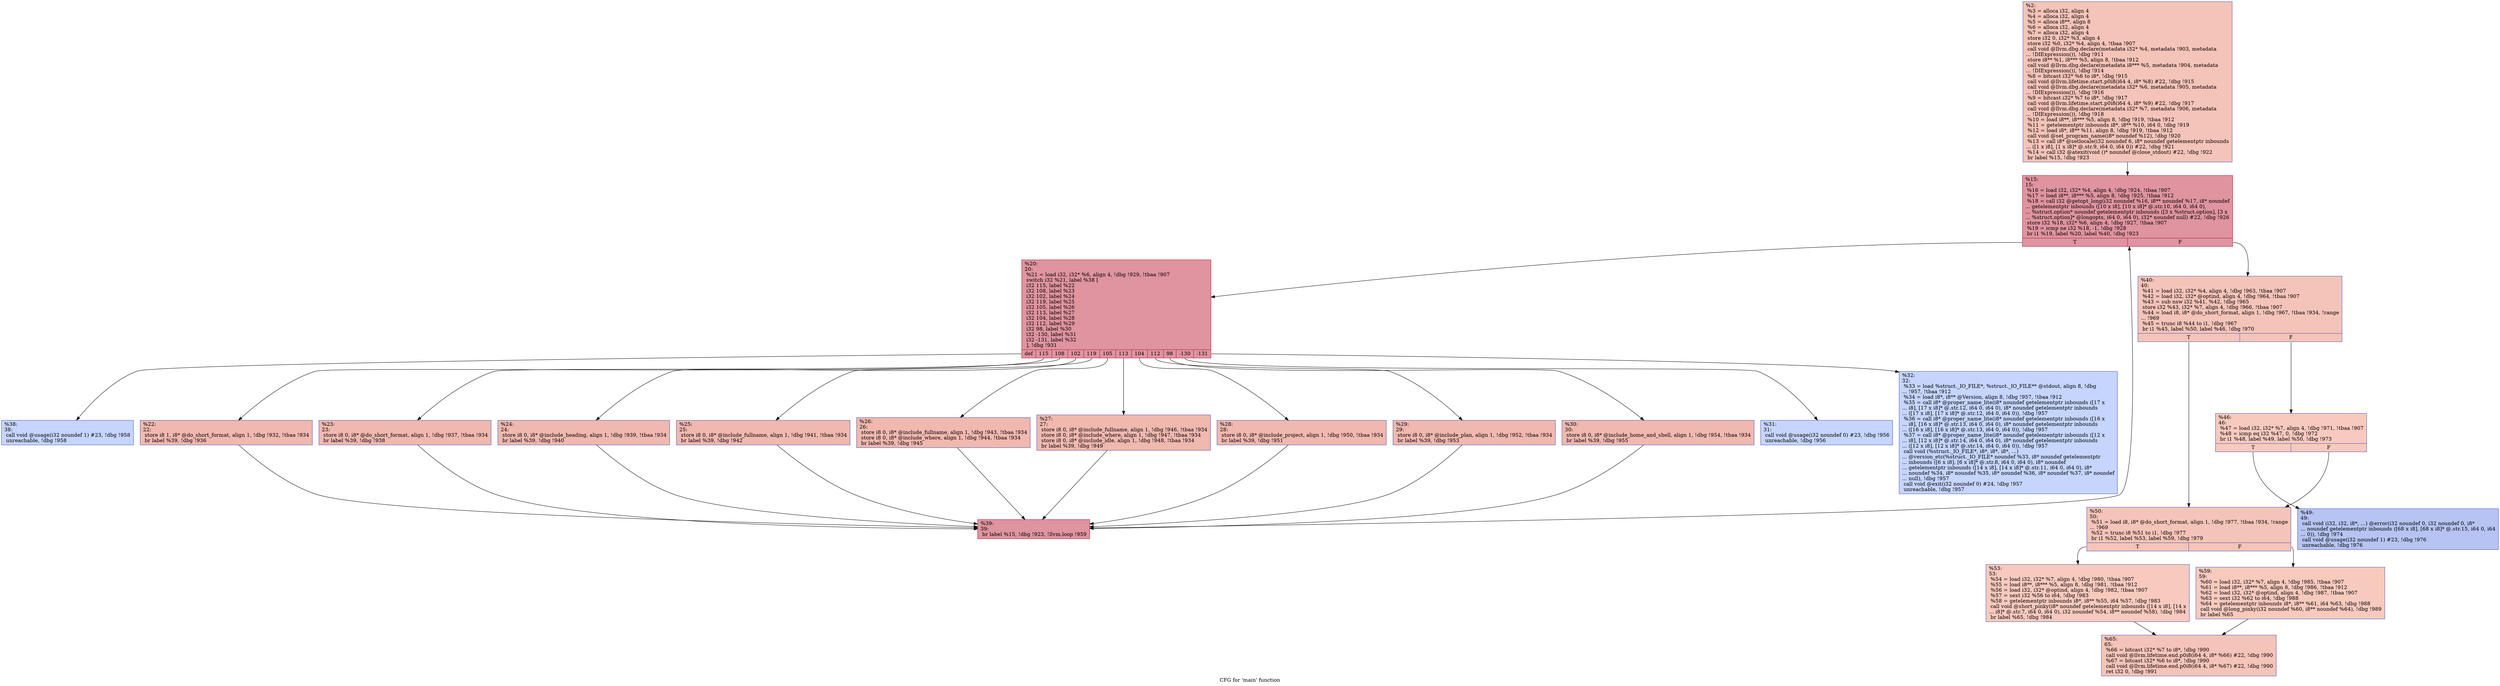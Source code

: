 digraph "CFG for 'main' function" {
	label="CFG for 'main' function";

	Node0x1cffbd0 [shape=record,color="#3d50c3ff", style=filled, fillcolor="#e97a5f70",label="{%2:\l  %3 = alloca i32, align 4\l  %4 = alloca i32, align 4\l  %5 = alloca i8**, align 8\l  %6 = alloca i32, align 4\l  %7 = alloca i32, align 4\l  store i32 0, i32* %3, align 4\l  store i32 %0, i32* %4, align 4, !tbaa !907\l  call void @llvm.dbg.declare(metadata i32* %4, metadata !903, metadata\l... !DIExpression()), !dbg !911\l  store i8** %1, i8*** %5, align 8, !tbaa !912\l  call void @llvm.dbg.declare(metadata i8*** %5, metadata !904, metadata\l... !DIExpression()), !dbg !914\l  %8 = bitcast i32* %6 to i8*, !dbg !915\l  call void @llvm.lifetime.start.p0i8(i64 4, i8* %8) #22, !dbg !915\l  call void @llvm.dbg.declare(metadata i32* %6, metadata !905, metadata\l... !DIExpression()), !dbg !916\l  %9 = bitcast i32* %7 to i8*, !dbg !917\l  call void @llvm.lifetime.start.p0i8(i64 4, i8* %9) #22, !dbg !917\l  call void @llvm.dbg.declare(metadata i32* %7, metadata !906, metadata\l... !DIExpression()), !dbg !918\l  %10 = load i8**, i8*** %5, align 8, !dbg !919, !tbaa !912\l  %11 = getelementptr inbounds i8*, i8** %10, i64 0, !dbg !919\l  %12 = load i8*, i8** %11, align 8, !dbg !919, !tbaa !912\l  call void @set_program_name(i8* noundef %12), !dbg !920\l  %13 = call i8* @setlocale(i32 noundef 6, i8* noundef getelementptr inbounds\l... ([1 x i8], [1 x i8]* @.str.9, i64 0, i64 0)) #22, !dbg !921\l  %14 = call i32 @atexit(void ()* noundef @close_stdout) #22, !dbg !922\l  br label %15, !dbg !923\l}"];
	Node0x1cffbd0 -> Node0x1cf6230;
	Node0x1cf6230 [shape=record,color="#b70d28ff", style=filled, fillcolor="#b70d2870",label="{%15:\l15:                                               \l  %16 = load i32, i32* %4, align 4, !dbg !924, !tbaa !907\l  %17 = load i8**, i8*** %5, align 8, !dbg !925, !tbaa !912\l  %18 = call i32 @getopt_long(i32 noundef %16, i8** noundef %17, i8* noundef\l... getelementptr inbounds ([10 x i8], [10 x i8]* @.str.10, i64 0, i64 0),\l... %struct.option* noundef getelementptr inbounds ([3 x %struct.option], [3 x\l... %struct.option]* @longopts, i64 0, i64 0), i32* noundef null) #22, !dbg !926\l  store i32 %18, i32* %6, align 4, !dbg !927, !tbaa !907\l  %19 = icmp ne i32 %18, -1, !dbg !928\l  br i1 %19, label %20, label %40, !dbg !923\l|{<s0>T|<s1>F}}"];
	Node0x1cf6230:s0 -> Node0x1cf6280;
	Node0x1cf6230:s1 -> Node0x1cf66e0;
	Node0x1cf6280 [shape=record,color="#b70d28ff", style=filled, fillcolor="#b70d2870",label="{%20:\l20:                                               \l  %21 = load i32, i32* %6, align 4, !dbg !929, !tbaa !907\l  switch i32 %21, label %38 [\l    i32 115, label %22\l    i32 108, label %23\l    i32 102, label %24\l    i32 119, label %25\l    i32 105, label %26\l    i32 113, label %27\l    i32 104, label %28\l    i32 112, label %29\l    i32 98, label %30\l    i32 -130, label %31\l    i32 -131, label %32\l  ], !dbg !931\l|{<s0>def|<s1>115|<s2>108|<s3>102|<s4>119|<s5>105|<s6>113|<s7>104|<s8>112|<s9>98|<s10>-130|<s11>-131}}"];
	Node0x1cf6280:s0 -> Node0x1cf6640;
	Node0x1cf6280:s1 -> Node0x1cf62d0;
	Node0x1cf6280:s2 -> Node0x1cf6320;
	Node0x1cf6280:s3 -> Node0x1cf6370;
	Node0x1cf6280:s4 -> Node0x1cf63c0;
	Node0x1cf6280:s5 -> Node0x1cf6410;
	Node0x1cf6280:s6 -> Node0x1cf6460;
	Node0x1cf6280:s7 -> Node0x1cf64b0;
	Node0x1cf6280:s8 -> Node0x1cf6500;
	Node0x1cf6280:s9 -> Node0x1cf6550;
	Node0x1cf6280:s10 -> Node0x1cf65a0;
	Node0x1cf6280:s11 -> Node0x1cf65f0;
	Node0x1cf62d0 [shape=record,color="#3d50c3ff", style=filled, fillcolor="#dc5d4a70",label="{%22:\l22:                                               \l  store i8 1, i8* @do_short_format, align 1, !dbg !932, !tbaa !934\l  br label %39, !dbg !936\l}"];
	Node0x1cf62d0 -> Node0x1cf6690;
	Node0x1cf6320 [shape=record,color="#3d50c3ff", style=filled, fillcolor="#dc5d4a70",label="{%23:\l23:                                               \l  store i8 0, i8* @do_short_format, align 1, !dbg !937, !tbaa !934\l  br label %39, !dbg !938\l}"];
	Node0x1cf6320 -> Node0x1cf6690;
	Node0x1cf6370 [shape=record,color="#3d50c3ff", style=filled, fillcolor="#dc5d4a70",label="{%24:\l24:                                               \l  store i8 0, i8* @include_heading, align 1, !dbg !939, !tbaa !934\l  br label %39, !dbg !940\l}"];
	Node0x1cf6370 -> Node0x1cf6690;
	Node0x1cf63c0 [shape=record,color="#3d50c3ff", style=filled, fillcolor="#dc5d4a70",label="{%25:\l25:                                               \l  store i8 0, i8* @include_fullname, align 1, !dbg !941, !tbaa !934\l  br label %39, !dbg !942\l}"];
	Node0x1cf63c0 -> Node0x1cf6690;
	Node0x1cf6410 [shape=record,color="#3d50c3ff", style=filled, fillcolor="#dc5d4a70",label="{%26:\l26:                                               \l  store i8 0, i8* @include_fullname, align 1, !dbg !943, !tbaa !934\l  store i8 0, i8* @include_where, align 1, !dbg !944, !tbaa !934\l  br label %39, !dbg !945\l}"];
	Node0x1cf6410 -> Node0x1cf6690;
	Node0x1cf6460 [shape=record,color="#3d50c3ff", style=filled, fillcolor="#dc5d4a70",label="{%27:\l27:                                               \l  store i8 0, i8* @include_fullname, align 1, !dbg !946, !tbaa !934\l  store i8 0, i8* @include_where, align 1, !dbg !947, !tbaa !934\l  store i8 0, i8* @include_idle, align 1, !dbg !948, !tbaa !934\l  br label %39, !dbg !949\l}"];
	Node0x1cf6460 -> Node0x1cf6690;
	Node0x1cf64b0 [shape=record,color="#3d50c3ff", style=filled, fillcolor="#dc5d4a70",label="{%28:\l28:                                               \l  store i8 0, i8* @include_project, align 1, !dbg !950, !tbaa !934\l  br label %39, !dbg !951\l}"];
	Node0x1cf64b0 -> Node0x1cf6690;
	Node0x1cf6500 [shape=record,color="#3d50c3ff", style=filled, fillcolor="#dc5d4a70",label="{%29:\l29:                                               \l  store i8 0, i8* @include_plan, align 1, !dbg !952, !tbaa !934\l  br label %39, !dbg !953\l}"];
	Node0x1cf6500 -> Node0x1cf6690;
	Node0x1cf6550 [shape=record,color="#3d50c3ff", style=filled, fillcolor="#dc5d4a70",label="{%30:\l30:                                               \l  store i8 0, i8* @include_home_and_shell, align 1, !dbg !954, !tbaa !934\l  br label %39, !dbg !955\l}"];
	Node0x1cf6550 -> Node0x1cf6690;
	Node0x1cf65a0 [shape=record,color="#3d50c3ff", style=filled, fillcolor="#7ea1fa70",label="{%31:\l31:                                               \l  call void @usage(i32 noundef 0) #23, !dbg !956\l  unreachable, !dbg !956\l}"];
	Node0x1cf65f0 [shape=record,color="#3d50c3ff", style=filled, fillcolor="#7ea1fa70",label="{%32:\l32:                                               \l  %33 = load %struct._IO_FILE*, %struct._IO_FILE** @stdout, align 8, !dbg\l... !957, !tbaa !912\l  %34 = load i8*, i8** @Version, align 8, !dbg !957, !tbaa !912\l  %35 = call i8* @proper_name_lite(i8* noundef getelementptr inbounds ([17 x\l... i8], [17 x i8]* @.str.12, i64 0, i64 0), i8* noundef getelementptr inbounds\l... ([17 x i8], [17 x i8]* @.str.12, i64 0, i64 0)), !dbg !957\l  %36 = call i8* @proper_name_lite(i8* noundef getelementptr inbounds ([16 x\l... i8], [16 x i8]* @.str.13, i64 0, i64 0), i8* noundef getelementptr inbounds\l... ([16 x i8], [16 x i8]* @.str.13, i64 0, i64 0)), !dbg !957\l  %37 = call i8* @proper_name_lite(i8* noundef getelementptr inbounds ([12 x\l... i8], [12 x i8]* @.str.14, i64 0, i64 0), i8* noundef getelementptr inbounds\l... ([12 x i8], [12 x i8]* @.str.14, i64 0, i64 0)), !dbg !957\l  call void (%struct._IO_FILE*, i8*, i8*, i8*, ...)\l... @version_etc(%struct._IO_FILE* noundef %33, i8* noundef getelementptr\l... inbounds ([6 x i8], [6 x i8]* @.str.8, i64 0, i64 0), i8* noundef\l... getelementptr inbounds ([14 x i8], [14 x i8]* @.str.11, i64 0, i64 0), i8*\l... noundef %34, i8* noundef %35, i8* noundef %36, i8* noundef %37, i8* noundef\l... null), !dbg !957\l  call void @exit(i32 noundef 0) #24, !dbg !957\l  unreachable, !dbg !957\l}"];
	Node0x1cf6640 [shape=record,color="#3d50c3ff", style=filled, fillcolor="#7ea1fa70",label="{%38:\l38:                                               \l  call void @usage(i32 noundef 1) #23, !dbg !958\l  unreachable, !dbg !958\l}"];
	Node0x1cf6690 [shape=record,color="#b70d28ff", style=filled, fillcolor="#b70d2870",label="{%39:\l39:                                               \l  br label %15, !dbg !923, !llvm.loop !959\l}"];
	Node0x1cf6690 -> Node0x1cf6230;
	Node0x1cf66e0 [shape=record,color="#3d50c3ff", style=filled, fillcolor="#e97a5f70",label="{%40:\l40:                                               \l  %41 = load i32, i32* %4, align 4, !dbg !963, !tbaa !907\l  %42 = load i32, i32* @optind, align 4, !dbg !964, !tbaa !907\l  %43 = sub nsw i32 %41, %42, !dbg !965\l  store i32 %43, i32* %7, align 4, !dbg !966, !tbaa !907\l  %44 = load i8, i8* @do_short_format, align 1, !dbg !967, !tbaa !934, !range\l... !969\l  %45 = trunc i8 %44 to i1, !dbg !967\l  br i1 %45, label %50, label %46, !dbg !970\l|{<s0>T|<s1>F}}"];
	Node0x1cf66e0:s0 -> Node0x1cf67d0;
	Node0x1cf66e0:s1 -> Node0x1cf6730;
	Node0x1cf6730 [shape=record,color="#3d50c3ff", style=filled, fillcolor="#ef886b70",label="{%46:\l46:                                               \l  %47 = load i32, i32* %7, align 4, !dbg !971, !tbaa !907\l  %48 = icmp eq i32 %47, 0, !dbg !972\l  br i1 %48, label %49, label %50, !dbg !973\l|{<s0>T|<s1>F}}"];
	Node0x1cf6730:s0 -> Node0x1cf6780;
	Node0x1cf6730:s1 -> Node0x1cf67d0;
	Node0x1cf6780 [shape=record,color="#3d50c3ff", style=filled, fillcolor="#5b7ae570",label="{%49:\l49:                                               \l  call void (i32, i32, i8*, ...) @error(i32 noundef 0, i32 noundef 0, i8*\l... noundef getelementptr inbounds ([68 x i8], [68 x i8]* @.str.15, i64 0, i64\l... 0)), !dbg !974\l  call void @usage(i32 noundef 1) #23, !dbg !976\l  unreachable, !dbg !976\l}"];
	Node0x1cf67d0 [shape=record,color="#3d50c3ff", style=filled, fillcolor="#e97a5f70",label="{%50:\l50:                                               \l  %51 = load i8, i8* @do_short_format, align 1, !dbg !977, !tbaa !934, !range\l... !969\l  %52 = trunc i8 %51 to i1, !dbg !977\l  br i1 %52, label %53, label %59, !dbg !979\l|{<s0>T|<s1>F}}"];
	Node0x1cf67d0:s0 -> Node0x1cf6820;
	Node0x1cf67d0:s1 -> Node0x1cf6870;
	Node0x1cf6820 [shape=record,color="#3d50c3ff", style=filled, fillcolor="#ef886b70",label="{%53:\l53:                                               \l  %54 = load i32, i32* %7, align 4, !dbg !980, !tbaa !907\l  %55 = load i8**, i8*** %5, align 8, !dbg !981, !tbaa !912\l  %56 = load i32, i32* @optind, align 4, !dbg !982, !tbaa !907\l  %57 = sext i32 %56 to i64, !dbg !983\l  %58 = getelementptr inbounds i8*, i8** %55, i64 %57, !dbg !983\l  call void @short_pinky(i8* noundef getelementptr inbounds ([14 x i8], [14 x\l... i8]* @.str.7, i64 0, i64 0), i32 noundef %54, i8** noundef %58), !dbg !984\l  br label %65, !dbg !984\l}"];
	Node0x1cf6820 -> Node0x1cf68c0;
	Node0x1cf6870 [shape=record,color="#3d50c3ff", style=filled, fillcolor="#ef886b70",label="{%59:\l59:                                               \l  %60 = load i32, i32* %7, align 4, !dbg !985, !tbaa !907\l  %61 = load i8**, i8*** %5, align 8, !dbg !986, !tbaa !912\l  %62 = load i32, i32* @optind, align 4, !dbg !987, !tbaa !907\l  %63 = sext i32 %62 to i64, !dbg !988\l  %64 = getelementptr inbounds i8*, i8** %61, i64 %63, !dbg !988\l  call void @long_pinky(i32 noundef %60, i8** noundef %64), !dbg !989\l  br label %65\l}"];
	Node0x1cf6870 -> Node0x1cf68c0;
	Node0x1cf68c0 [shape=record,color="#3d50c3ff", style=filled, fillcolor="#e97a5f70",label="{%65:\l65:                                               \l  %66 = bitcast i32* %7 to i8*, !dbg !990\l  call void @llvm.lifetime.end.p0i8(i64 4, i8* %66) #22, !dbg !990\l  %67 = bitcast i32* %6 to i8*, !dbg !990\l  call void @llvm.lifetime.end.p0i8(i64 4, i8* %67) #22, !dbg !990\l  ret i32 0, !dbg !991\l}"];
}

